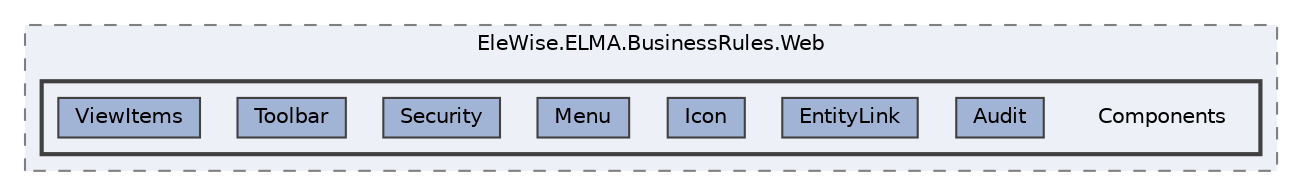 digraph "Web/Modules/EleWise.ELMA.BusinessRules.Web/Components"
{
 // LATEX_PDF_SIZE
  bgcolor="transparent";
  edge [fontname=Helvetica,fontsize=10,labelfontname=Helvetica,labelfontsize=10];
  node [fontname=Helvetica,fontsize=10,shape=box,height=0.2,width=0.4];
  compound=true
  subgraph clusterdir_e46483da9f373966ce645ecac7252ff4 {
    graph [ bgcolor="#edf0f7", pencolor="grey50", label="EleWise.ELMA.BusinessRules.Web", fontname=Helvetica,fontsize=10 style="filled,dashed", URL="dir_e46483da9f373966ce645ecac7252ff4.html",tooltip=""]
  subgraph clusterdir_d342b6e4fab5682e5727f5d22fb9b7fc {
    graph [ bgcolor="#edf0f7", pencolor="grey25", label="", fontname=Helvetica,fontsize=10 style="filled,bold", URL="dir_d342b6e4fab5682e5727f5d22fb9b7fc.html",tooltip=""]
    dir_d342b6e4fab5682e5727f5d22fb9b7fc [shape=plaintext, label="Components"];
  dir_1d2ecbae34327594147d4d88d6d36d1a [label="Audit", fillcolor="#a2b4d6", color="grey25", style="filled", URL="dir_1d2ecbae34327594147d4d88d6d36d1a.html",tooltip=""];
  dir_115ce0a7c410709025ef55f6b0bde16f [label="EntityLink", fillcolor="#a2b4d6", color="grey25", style="filled", URL="dir_115ce0a7c410709025ef55f6b0bde16f.html",tooltip=""];
  dir_e79cd339e7271e462670d7ba7a996e78 [label="Icon", fillcolor="#a2b4d6", color="grey25", style="filled", URL="dir_e79cd339e7271e462670d7ba7a996e78.html",tooltip=""];
  dir_59bbdb01033227597452c921d4edf92c [label="Menu", fillcolor="#a2b4d6", color="grey25", style="filled", URL="dir_59bbdb01033227597452c921d4edf92c.html",tooltip=""];
  dir_ebd4ff9510f2965ed3b726b6afdb9a20 [label="Security", fillcolor="#a2b4d6", color="grey25", style="filled", URL="dir_ebd4ff9510f2965ed3b726b6afdb9a20.html",tooltip=""];
  dir_e4317b014122b5cab96909219f7cdda1 [label="Toolbar", fillcolor="#a2b4d6", color="grey25", style="filled", URL="dir_e4317b014122b5cab96909219f7cdda1.html",tooltip=""];
  dir_665e706659adbf074f2992559317666b [label="ViewItems", fillcolor="#a2b4d6", color="grey25", style="filled", URL="dir_665e706659adbf074f2992559317666b.html",tooltip=""];
  }
  }
}
